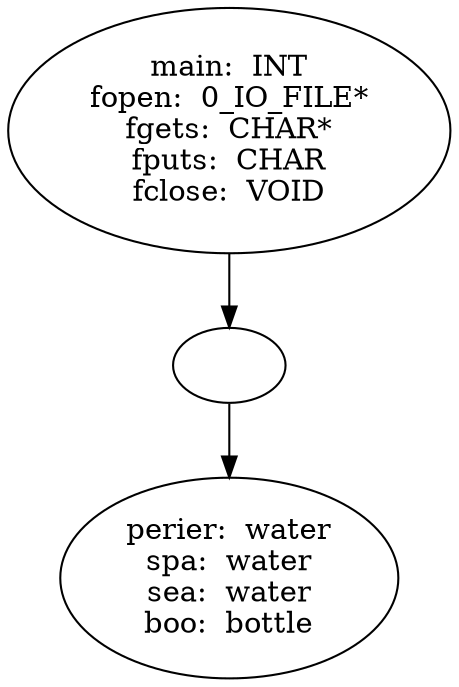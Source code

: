 digraph AST {
  "131770531934512" [label="main:  INT
fopen:  0_IO_FILE*
fgets:  CHAR*
fputs:  CHAR
fclose:  VOID"];
  "131770531934512" -> "131770531933456";
  "131770531933456" [label=""];
  "131770531933456" -> "131770531933408";
  "131770531933408" [label="perier:  water
spa:  water
sea:  water
boo:  bottle"];
}
